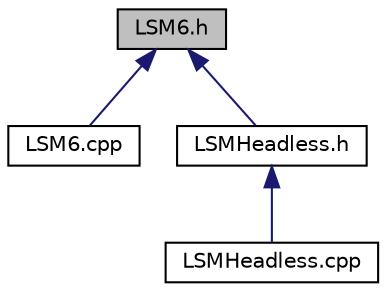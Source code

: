 digraph "LSM6.h"
{
  edge [fontname="Helvetica",fontsize="10",labelfontname="Helvetica",labelfontsize="10"];
  node [fontname="Helvetica",fontsize="10",shape=record];
  Node1 [label="LSM6.h",height=0.2,width=0.4,color="black", fillcolor="grey75", style="filled", fontcolor="black"];
  Node1 -> Node2 [dir="back",color="midnightblue",fontsize="10",style="solid",fontname="Helvetica"];
  Node2 [label="LSM6.cpp",height=0.2,width=0.4,color="black", fillcolor="white", style="filled",URL="$LSM6_8cpp.html"];
  Node1 -> Node3 [dir="back",color="midnightblue",fontsize="10",style="solid",fontname="Helvetica"];
  Node3 [label="LSMHeadless.h",height=0.2,width=0.4,color="black", fillcolor="white", style="filled",URL="$LSMHeadless_8h.html"];
  Node3 -> Node4 [dir="back",color="midnightblue",fontsize="10",style="solid",fontname="Helvetica"];
  Node4 [label="LSMHeadless.cpp",height=0.2,width=0.4,color="black", fillcolor="white", style="filled",URL="$LSMHeadless_8cpp.html"];
}
